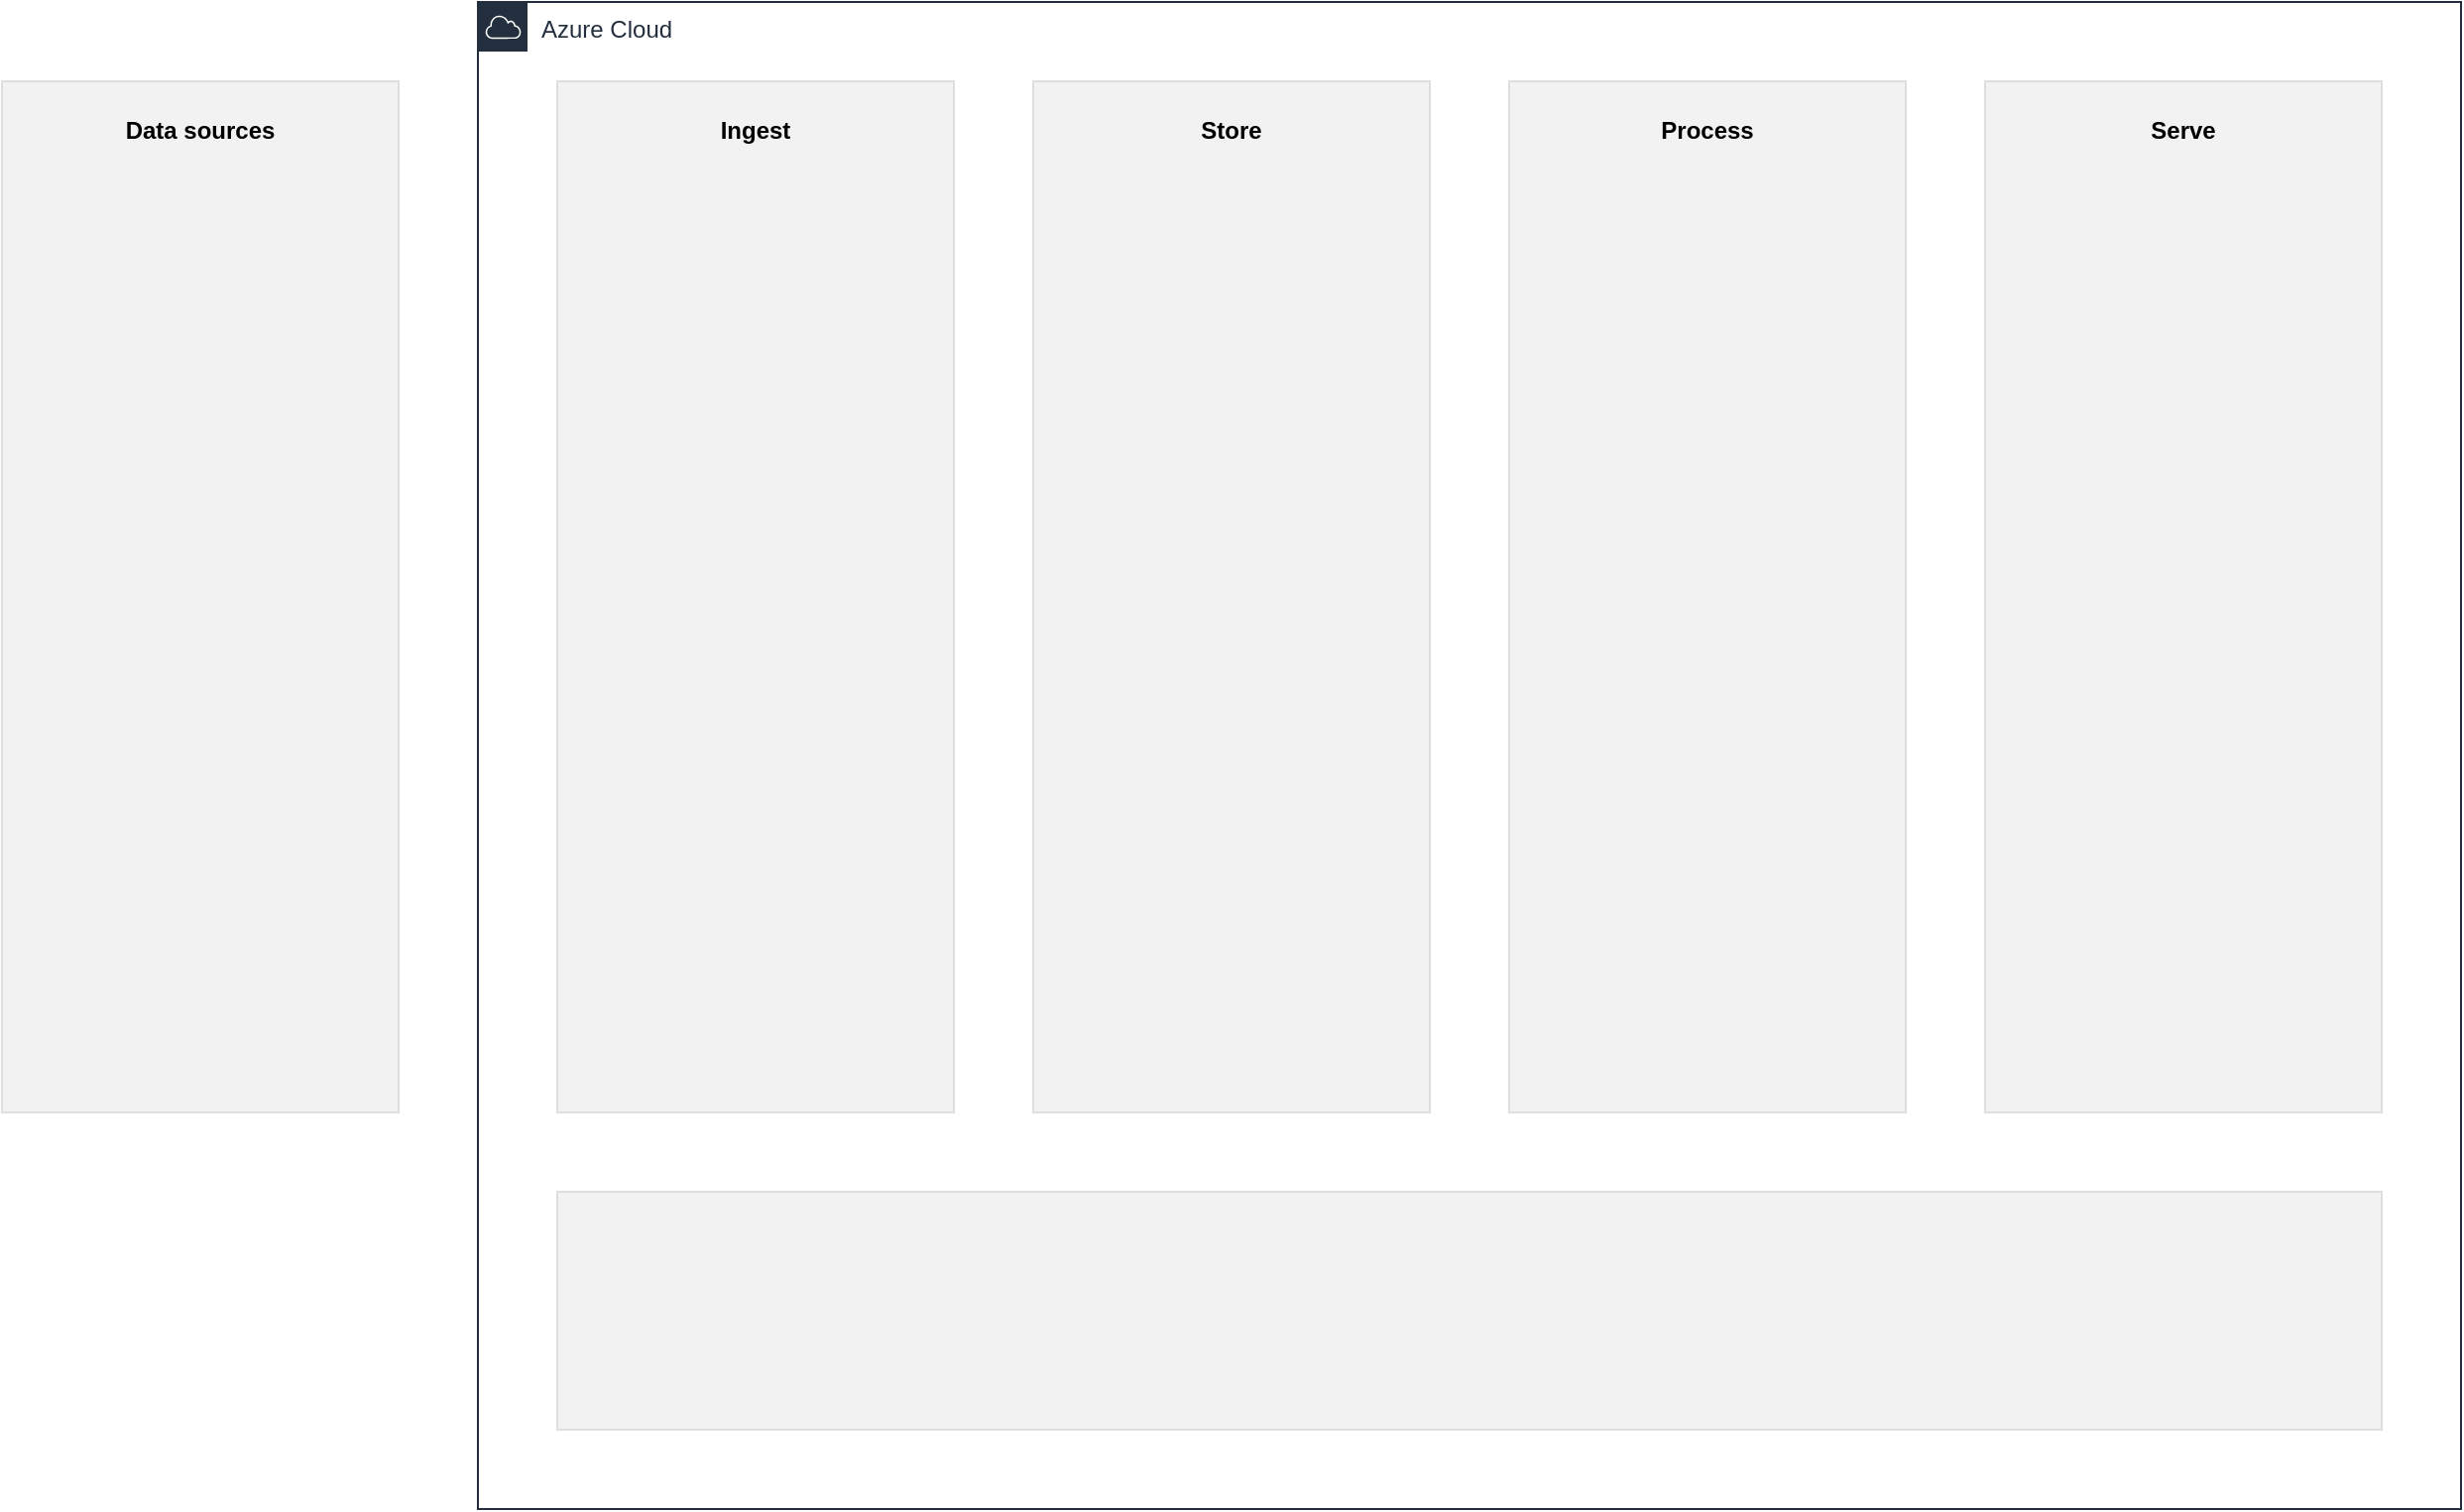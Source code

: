 <mxfile version="21.6.6" type="github">
  <diagram name="Page-1" id="vbewadXqxQKbsspDtFwr">
    <mxGraphModel dx="2876" dy="804" grid="1" gridSize="10" guides="1" tooltips="1" connect="1" arrows="1" fold="1" page="1" pageScale="1" pageWidth="850" pageHeight="1100" math="0" shadow="0">
      <root>
        <mxCell id="0" />
        <mxCell id="1" parent="0" />
        <mxCell id="VQkqaN84CaBkrBaP3wh3-1" value="Azure Cloud" style="points=[[0,0],[0.25,0],[0.5,0],[0.75,0],[1,0],[1,0.25],[1,0.5],[1,0.75],[1,1],[0.75,1],[0.5,1],[0.25,1],[0,1],[0,0.75],[0,0.5],[0,0.25]];outlineConnect=0;gradientColor=none;html=1;whiteSpace=wrap;fontSize=12;fontStyle=0;container=1;pointerEvents=0;collapsible=0;recursiveResize=0;shape=mxgraph.aws4.group;grIcon=mxgraph.aws4.group_aws_cloud;strokeColor=#232F3E;fillColor=#FFFFFF;verticalAlign=top;align=left;spacingLeft=30;fontColor=#232F3E;dashed=0;" vertex="1" parent="1">
          <mxGeometry x="120" y="200" width="1000" height="760" as="geometry" />
        </mxCell>
        <mxCell id="VQkqaN84CaBkrBaP3wh3-5" value="" style="rounded=0;labelBackgroundColor=#FFFFFF;fillColor=#F2F2F2;strokeColor=#DEDEDE;" vertex="1" parent="VQkqaN84CaBkrBaP3wh3-1">
          <mxGeometry x="40" y="600" width="920" height="120" as="geometry" />
        </mxCell>
        <mxCell id="VQkqaN84CaBkrBaP3wh3-6" value="" style="rounded=0;labelBackgroundColor=#FFFFFF;fillColor=#F2F2F2;strokeColor=#DEDEDE;" vertex="1" parent="VQkqaN84CaBkrBaP3wh3-1">
          <mxGeometry x="760" y="40" width="200" height="520" as="geometry" />
        </mxCell>
        <mxCell id="VQkqaN84CaBkrBaP3wh3-10" value="" style="rounded=0;labelBackgroundColor=#FFFFFF;fillColor=#F2F2F2;strokeColor=#DEDEDE;" vertex="1" parent="VQkqaN84CaBkrBaP3wh3-1">
          <mxGeometry x="520" y="40" width="200" height="520" as="geometry" />
        </mxCell>
        <mxCell id="VQkqaN84CaBkrBaP3wh3-13" value="" style="group" vertex="1" connectable="0" parent="VQkqaN84CaBkrBaP3wh3-1">
          <mxGeometry x="40" y="40" width="200" height="520" as="geometry" />
        </mxCell>
        <mxCell id="VQkqaN84CaBkrBaP3wh3-3" value="" style="rounded=0;labelBackgroundColor=#FFFFFF;fillColor=#F2F2F2;strokeColor=#DEDEDE;" vertex="1" parent="VQkqaN84CaBkrBaP3wh3-13">
          <mxGeometry width="200" height="520" as="geometry" />
        </mxCell>
        <mxCell id="VQkqaN84CaBkrBaP3wh3-9" value="&lt;b&gt;Ingest&lt;/b&gt;" style="text;html=1;strokeColor=none;fillColor=none;align=center;verticalAlign=middle;whiteSpace=wrap;rounded=0;" vertex="1" parent="VQkqaN84CaBkrBaP3wh3-13">
          <mxGeometry x="60" y="10" width="80" height="30" as="geometry" />
        </mxCell>
        <mxCell id="VQkqaN84CaBkrBaP3wh3-14" value="" style="group" vertex="1" connectable="0" parent="VQkqaN84CaBkrBaP3wh3-1">
          <mxGeometry x="280" y="40" width="200" height="520" as="geometry" />
        </mxCell>
        <mxCell id="VQkqaN84CaBkrBaP3wh3-4" value="" style="rounded=0;labelBackgroundColor=#FFFFFF;fillColor=#F2F2F2;strokeColor=#DEDEDE;" vertex="1" parent="VQkqaN84CaBkrBaP3wh3-14">
          <mxGeometry width="200" height="520" as="geometry" />
        </mxCell>
        <mxCell id="VQkqaN84CaBkrBaP3wh3-11" value="&lt;b&gt;Store&lt;/b&gt;" style="text;html=1;strokeColor=none;fillColor=none;align=center;verticalAlign=middle;whiteSpace=wrap;rounded=0;" vertex="1" parent="VQkqaN84CaBkrBaP3wh3-14">
          <mxGeometry x="60" y="10" width="80" height="30" as="geometry" />
        </mxCell>
        <mxCell id="VQkqaN84CaBkrBaP3wh3-15" value="&lt;b&gt;Process&lt;/b&gt;" style="text;html=1;strokeColor=none;fillColor=none;align=center;verticalAlign=middle;whiteSpace=wrap;rounded=0;" vertex="1" parent="VQkqaN84CaBkrBaP3wh3-1">
          <mxGeometry x="580" y="50" width="80" height="30" as="geometry" />
        </mxCell>
        <mxCell id="VQkqaN84CaBkrBaP3wh3-16" value="&lt;b&gt;Serve&lt;/b&gt;" style="text;html=1;strokeColor=none;fillColor=none;align=center;verticalAlign=middle;whiteSpace=wrap;rounded=0;" vertex="1" parent="VQkqaN84CaBkrBaP3wh3-1">
          <mxGeometry x="820" y="50" width="80" height="30" as="geometry" />
        </mxCell>
        <mxCell id="VQkqaN84CaBkrBaP3wh3-12" value="" style="group" vertex="1" connectable="0" parent="1">
          <mxGeometry x="-120" y="240" width="200" height="520" as="geometry" />
        </mxCell>
        <mxCell id="VQkqaN84CaBkrBaP3wh3-7" value="" style="rounded=0;labelBackgroundColor=#FFFFFF;fillColor=#F2F2F2;strokeColor=#DEDEDE;" vertex="1" parent="VQkqaN84CaBkrBaP3wh3-12">
          <mxGeometry width="200" height="520" as="geometry" />
        </mxCell>
        <mxCell id="VQkqaN84CaBkrBaP3wh3-8" value="&lt;b&gt;Data sources&lt;/b&gt;" style="text;html=1;strokeColor=none;fillColor=none;align=center;verticalAlign=middle;whiteSpace=wrap;rounded=0;" vertex="1" parent="VQkqaN84CaBkrBaP3wh3-12">
          <mxGeometry x="60" y="10" width="80" height="30" as="geometry" />
        </mxCell>
      </root>
    </mxGraphModel>
  </diagram>
</mxfile>
